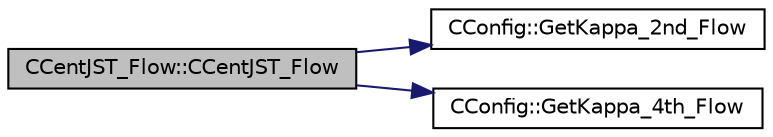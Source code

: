 digraph "CCentJST_Flow::CCentJST_Flow"
{
  edge [fontname="Helvetica",fontsize="10",labelfontname="Helvetica",labelfontsize="10"];
  node [fontname="Helvetica",fontsize="10",shape=record];
  rankdir="LR";
  Node0 [label="CCentJST_Flow::CCentJST_Flow",height=0.2,width=0.4,color="black", fillcolor="grey75", style="filled", fontcolor="black"];
  Node0 -> Node1 [color="midnightblue",fontsize="10",style="solid",fontname="Helvetica"];
  Node1 [label="CConfig::GetKappa_2nd_Flow",height=0.2,width=0.4,color="black", fillcolor="white", style="filled",URL="$class_c_config.html#a09fa956aafda9f4fd72ebf24231e0d57",tooltip="Value of the calibrated constant for the JST method (center scheme). "];
  Node0 -> Node2 [color="midnightblue",fontsize="10",style="solid",fontname="Helvetica"];
  Node2 [label="CConfig::GetKappa_4th_Flow",height=0.2,width=0.4,color="black", fillcolor="white", style="filled",URL="$class_c_config.html#a0ab9dc189c8cf13f7ab1fd1432666d0c",tooltip="Value of the calibrated constant for the JST method (center scheme). "];
}
